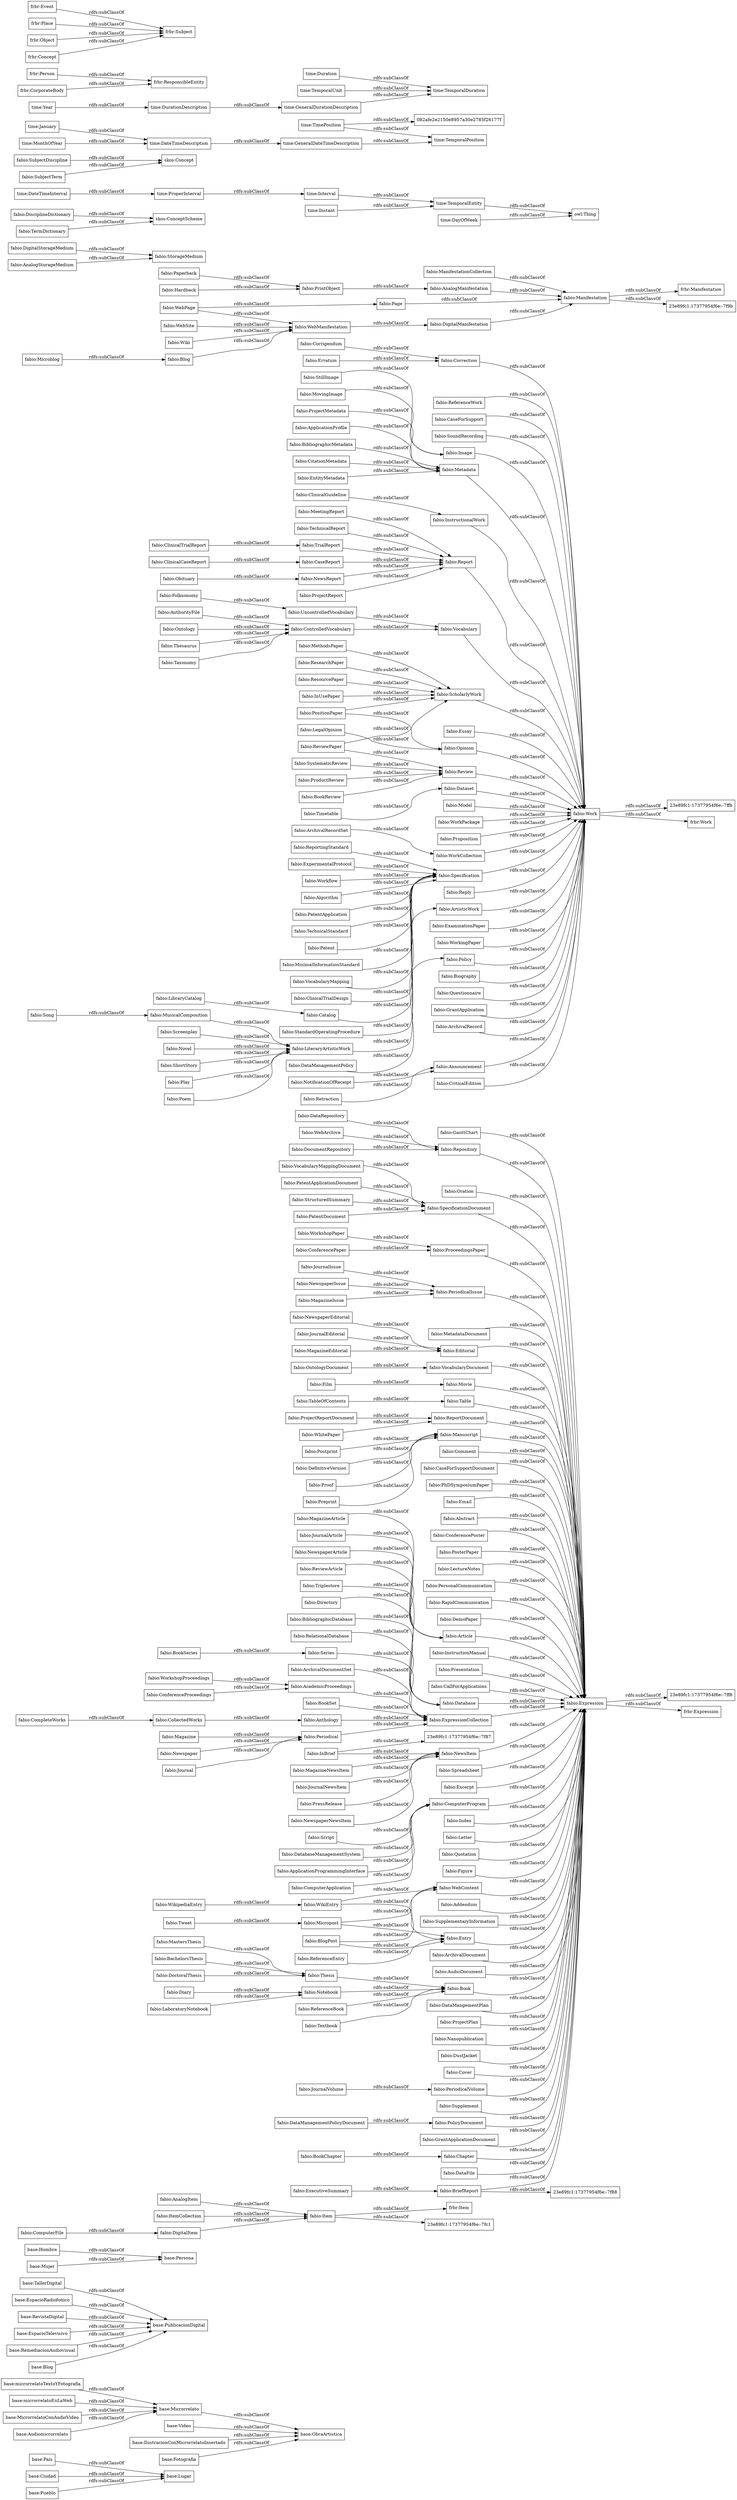 digraph ar2dtool_diagram { 
rankdir=LR;
size="1000"
node [shape = rectangle, color="black"]; "base:Pais" "base:Lugar" "base:Ciudad" "base:microrrelatoTextoYFotografia" "base:microrrelatoEnLaWeb" "base:TallerDigital" "base:EspacioRadiofonico" "base:Video" "base:ObraArtistica" "base:PublicacionDigital" "base:Persona" "base:RevistaDigital" "base:MicrorrelatoConAudioVideo" "base:EspacioTelevisivo" "base:Pueblo" "base:Hombre" "base:Mujer" "base:Audiomicrorrelato" "base:RemediacionAudiovisual" "base:IlustracionConMicrorrelatoInsertado" "base:Microrrelato" "base:Blog" "base:Fotografia" "fabio:AnalogItem" "fabio:Oration" "fabio:Song" "fabio:SpecificationDocument" "fabio:ProceedingsPaper" "fabio:ComputerFile" "fabio:ReferenceWork" "fabio:ReviewArticle" "fabio:MethodsPaper" "fabio:Diary" "fabio:ReferenceEntry" "fabio:LaboratoryNotebook" "fabio:ClinicalTrialReport" "fabio:ManifestationCollection" "23e89fc1:17377954f6e:-7ffb" "23e89fc1:17377954f6e:-7ff8" "fabio:PeriodicalIssue" "fabio:Textbook" "fabio:CaseForSupport" "fabio:SoundRecording" "fabio:MetadataDocument" "fabio:Editorial" "fabio:Correction" "fabio:PrintObject" "fabio:PressRelease" "fabio:Obituary" "fabio:ResearchPaper" "fabio:WebSite" "fabio:Image" "fabio:Metadata" "fabio:ArchivalDocumentSet" "fabio:BachelorsThesis" "fabio:DigitalStorageMedium" "fabio:Preprint" "fabio:Micropost" "fabio:VocabularyDocument" "fabio:BookChapter" "fabio:ConferencePaper" "fabio:Workflow" "fabio:Movie" "23e89fc1:17377954f6e:-7f87" "fabio:Table" "fabio:Ontology" "fabio:Thesaurus" "fabio:InstructionalWork" "fabio:Corrigendum" "fabio:SystematicReview" "fabio:Report" "fabio:Poem" "fabio:ArchivalRecordSet" "fabio:PatentDocument" "skos:ConceptScheme" "fabio:Vocabulary" "fabio:Screenplay" "fabio:Wiki" "fabio:DataRepository" "fabio:Postprint" "fabio:AcademicProceedings" "fabio:ReportDocument" "fabio:Manuscript" "fabio:JournalIssue" "fabio:StorageMedium" "fabio:RelationalDatabase" "fabio:Essay" "fabio:Comment" "fabio:NewspaperNewsItem" "fabio:Film" "fabio:EntityMetadata" "fabio:AnalogStorageMedium" "fabio:Thesis" "fabio:CaseForSupportDocument" "fabio:ProjectMetadata" "fabio:Tweet" "fabio:Algorithm" "fabio:PhDSymposiumPaper" "fabio:ComputerApplication" "fabio:Folksonomy" "fabio:ClinicalCaseReport" "fabio:ExecutiveSummary" "fabio:LegalOpinion" "fabio:ScholarlyWork" "fabio:NotificationOfReceipt" "fabio:Triplestore" "fabio:Email" "fabio:Abstract" "fabio:ConferencePoster" "fabio:LiteraryArtisticWork" "fabio:WebArchive" "fabio:DisciplineDictionary" "fabio:WebManifestation" "fabio:InBrief" "fabio:Novel" "fabio:PatentApplication" "fabio:Script" "fabio:DataManagementPolicyDocument" "fabio:ResourcePaper" "fabio:ConferenceProceedings" "fabio:Model" "fabio:PosterPaper" "fabio:TechnicalStandard" "fabio:LectureNotes" "fabio:PersonalCommunication" "fabio:DataManagementPolicy" "frbr:Item" "fabio:Erratum" "fabio:WikiEntry" "fabio:StillImage" "fabio:Item" "fabio:RapidCommunication" "fabio:TrialReport" "fabio:WorkPackage" "fabio:DemoPaper" "fabio:InUsePaper" "fabio:UncontrolledVocabulary" "fabio:Article" "fabio:InstructionManual" "fabio:Presentation" "fabio:Proposition" "fabio:CallForApplications" "fabio:WebPage" "fabio:Database" "fabio:VocabularyMappingDocument" "fabio:Patent" "fabio:Notebook" "fabio:Dataset" "fabio:MinimalInformationStandard" "fabio:PositionPaper" "fabio:ExpressionCollection" "fabio:NewsItem" "fabio:Microblog" "fabio:Magazine" "fabio:CaseReport" "23e89fc1:17377954f6e:-7f88" "fabio:ComputerProgram" "fabio:Spreadsheet" "fabio:BlogPost" "fabio:Excerpt" "fabio:ArtisticWork" "fabio:Entry" "fabio:Index" "fabio:JournalVolume" "fabio:JournalNewsItem" "fabio:ProductReview" "fabio:Taxonomy" "fabio:WorkCollection" "fabio:VocabularyMapping" "fabio:Letter" "fabio:WhitePaper" "fabio:Paperback" "fabio:Quotation" "fabio:PatentApplicationDocument" "fabio:Reply" "fabio:Figure" "fabio:BookReview" "fabio:Specification" "fabio:AnalogManifestation" "fabio:ControlledVocabulary" "fabio:BriefReport" "fabio:Addendum" "fabio:ExaminationPaper" "fabio:BookSeries" "fabio:Newspaper" "fabio:Retraction" "fabio:Review" "fabio:WorkshopPaper" "owl:Thing" "fabio:Opinion" "fabio:WorkshopProceedings" "fabio:Timetable" "fabio:SupplementaryInformation" "fabio:Book" "fabio:ReviewPaper" "fabio:WebContent" "fabio:MovingImage" "frbr:Expression" "fabio:ClinicalTrialDesign" "fabio:MagazineNewsItem" "fabio:ReferenceBook" "fabio:ItemCollection" "fabio:WikipediaEntry" "fabio:DefinitiveVersion" "fabio:ArchivalDocument" "fabio:StandardOperatingProcedure" "skos:Concept" "fabio:BookSet" "fabio:ReportingStandard" "fabio:ProjectReport" "fabio:Anthology" "fabio:MusicalComposition" "fabio:AudioDocument" "fabio:NewspaperIssue" "fabio:MagazineIssue" "fabio:Periodical" "fabio:Manifestation" "fabio:SubjectDiscipline" "fabio:Expression" "fabio:ProjectReportDocument" "fabio:WorkingPaper" "fabio:Catalog" "fabio:MagazineArticle" "fabio:Directory" "fabio:PeriodicalVolume" "fabio:NewspaperEditorial" "fabio:Policy" "23e89fc1:17377954f6e:-7fc1" "fabio:Page" "fabio:Biography" "fabio:Questionnaire" "fabio:MeetingReport" "fabio:DataMangementPlan" "fabio:ClinicalGuideline" "fabio:ShortStory" "fabio:StructuredSummary" "fabio:ProjectPlan" "fabio:CompleteWorks" "fabio:OntologyDocument" "fabio:DoctoralThesis" "fabio:DocumentRepository" "fabio:Nanopublication" "fabio:DustJacket" "fabio:Cover" "fabio:SubjectTerm" "fabio:Series" "fabio:JournalEditorial" "fabio:Hardback" "fabio:PolicyDocument" "fabio:MastersThesis" "fabio:Supplement" "frbr:Manifestation" "fabio:TableOfContents" "fabio:Chapter" "fabio:ExperimentalProtocol" "fabio:GrantApplicationDocument" "fabio:GrantApplication" "23e89fc1:17377954f6e:-7f9b" "fabio:TechnicalReport" "fabio:Repository" "fabio:DigitalItem" "fabio:CollectedWorks" "fabio:DigitalManifestation" "fabio:DataFile" "fabio:BibliographicDatabase" "fabio:ArchivalRecord" "fabio:TermDictionary" "fabio:ApplicationProfile" "fabio:NewsReport" "fabio:Journal" "frbr:Work" "fabio:Announcement" "fabio:DatabaseManagementSystem" "fabio:LibraryCatalog" "fabio:BibliographicMetadata" "fabio:CitationMetadata" "fabio:GanttChart" "fabio:AuthorityFile" "fabio:Blog" "fabio:MagazineEditorial" "fabio:Play" "fabio:CriticalEdition" "fabio:JournalArticle" "fabio:Work" "fabio:Proof" "fabio:ApplicationProgrammingInterface" "fabio:NewspaperArticle" "time:GeneralDateTimeDescription" "time:DateTimeInterval" "time:DurationDescription" "time:TemporalDuration" "time:Duration" "time:GeneralDurationDescription" "time:January" "time:ProperInterval" "time:TimePosition" "082afe2e2150e8957a30e2785f26177f" "time:TemporalPosition" "time:Interval" "time:TemporalEntity" "time:Year" "time:MonthOfYear" "time:DateTimeDescription" "time:TemporalUnit" "time:Instant" "time:DayOfWeek" "frbr:Person" "frbr:Subject" "frbr:ResponsibleEntity" "frbr:CorporateBody" "frbr:Event" "frbr:Place" "frbr:Object" "frbr:Concept" ; /*classes style*/
	"fabio:Newspaper" -> "fabio:Periodical" [ label = "rdfs:subClassOf" ];
	"fabio:Wiki" -> "fabio:WebManifestation" [ label = "rdfs:subClassOf" ];
	"time:Year" -> "time:DurationDescription" [ label = "rdfs:subClassOf" ];
	"fabio:SubjectTerm" -> "skos:Concept" [ label = "rdfs:subClassOf" ];
	"fabio:Policy" -> "fabio:Work" [ label = "rdfs:subClassOf" ];
	"time:Instant" -> "time:TemporalEntity" [ label = "rdfs:subClassOf" ];
	"fabio:WhitePaper" -> "fabio:ReportDocument" [ label = "rdfs:subClassOf" ];
	"fabio:MethodsPaper" -> "fabio:ScholarlyWork" [ label = "rdfs:subClassOf" ];
	"fabio:InstructionManual" -> "fabio:Expression" [ label = "rdfs:subClassOf" ];
	"fabio:RapidCommunication" -> "fabio:Expression" [ label = "rdfs:subClassOf" ];
	"fabio:Hardback" -> "fabio:PrintObject" [ label = "rdfs:subClassOf" ];
	"fabio:ArchivalRecordSet" -> "fabio:WorkCollection" [ label = "rdfs:subClassOf" ];
	"fabio:ExecutiveSummary" -> "fabio:BriefReport" [ label = "rdfs:subClassOf" ];
	"base:microrrelatoEnLaWeb" -> "base:Microrrelato" [ label = "rdfs:subClassOf" ];
	"fabio:InBrief" -> "23e89fc1:17377954f6e:-7f87" [ label = "rdfs:subClassOf" ];
	"fabio:InBrief" -> "fabio:NewsItem" [ label = "rdfs:subClassOf" ];
	"fabio:ComputerProgram" -> "fabio:Expression" [ label = "rdfs:subClassOf" ];
	"fabio:Page" -> "fabio:Manifestation" [ label = "rdfs:subClassOf" ];
	"fabio:DigitalStorageMedium" -> "fabio:StorageMedium" [ label = "rdfs:subClassOf" ];
	"base:Blog" -> "base:PublicacionDigital" [ label = "rdfs:subClassOf" ];
	"fabio:Editorial" -> "fabio:Expression" [ label = "rdfs:subClassOf" ];
	"fabio:StillImage" -> "fabio:Image" [ label = "rdfs:subClassOf" ];
	"fabio:Entry" -> "fabio:Expression" [ label = "rdfs:subClassOf" ];
	"fabio:ClinicalCaseReport" -> "fabio:CaseReport" [ label = "rdfs:subClassOf" ];
	"fabio:InUsePaper" -> "fabio:ScholarlyWork" [ label = "rdfs:subClassOf" ];
	"fabio:Play" -> "fabio:LiteraryArtisticWork" [ label = "rdfs:subClassOf" ];
	"base:EspacioRadiofonico" -> "base:PublicacionDigital" [ label = "rdfs:subClassOf" ];
	"base:Hombre" -> "base:Persona" [ label = "rdfs:subClassOf" ];
	"fabio:MagazineIssue" -> "fabio:PeriodicalIssue" [ label = "rdfs:subClassOf" ];
	"fabio:Workflow" -> "fabio:Specification" [ label = "rdfs:subClassOf" ];
	"fabio:Article" -> "fabio:Expression" [ label = "rdfs:subClassOf" ];
	"fabio:PhDSymposiumPaper" -> "fabio:Expression" [ label = "rdfs:subClassOf" ];
	"fabio:Manuscript" -> "fabio:Expression" [ label = "rdfs:subClassOf" ];
	"fabio:Script" -> "fabio:ComputerProgram" [ label = "rdfs:subClassOf" ];
	"fabio:Spreadsheet" -> "fabio:Expression" [ label = "rdfs:subClassOf" ];
	"fabio:MagazineArticle" -> "fabio:Article" [ label = "rdfs:subClassOf" ];
	"fabio:Thesis" -> "fabio:Book" [ label = "rdfs:subClassOf" ];
	"fabio:ExpressionCollection" -> "fabio:Expression" [ label = "rdfs:subClassOf" ];
	"fabio:CallForApplications" -> "fabio:Expression" [ label = "rdfs:subClassOf" ];
	"fabio:JournalNewsItem" -> "fabio:NewsItem" [ label = "rdfs:subClassOf" ];
	"frbr:CorporateBody" -> "frbr:ResponsibleEntity" [ label = "rdfs:subClassOf" ];
	"time:DayOfWeek" -> "owl:Thing" [ label = "rdfs:subClassOf" ];
	"fabio:Correction" -> "fabio:Work" [ label = "rdfs:subClassOf" ];
	"base:IlustracionConMicrorrelatoInsertado" -> "base:ObraArtistica" [ label = "rdfs:subClassOf" ];
	"time:Interval" -> "time:TemporalEntity" [ label = "rdfs:subClassOf" ];
	"fabio:Proposition" -> "fabio:Work" [ label = "rdfs:subClassOf" ];
	"fabio:TechnicalStandard" -> "fabio:Specification" [ label = "rdfs:subClassOf" ];
	"fabio:PressRelease" -> "fabio:NewsItem" [ label = "rdfs:subClassOf" ];
	"base:MicrorrelatoConAudioVideo" -> "base:Microrrelato" [ label = "rdfs:subClassOf" ];
	"fabio:RelationalDatabase" -> "fabio:Database" [ label = "rdfs:subClassOf" ];
	"fabio:Series" -> "fabio:ExpressionCollection" [ label = "rdfs:subClassOf" ];
	"fabio:Periodical" -> "fabio:ExpressionCollection" [ label = "rdfs:subClassOf" ];
	"fabio:UncontrolledVocabulary" -> "fabio:Vocabulary" [ label = "rdfs:subClassOf" ];
	"frbr:Place" -> "frbr:Subject" [ label = "rdfs:subClassOf" ];
	"fabio:ArchivalDocument" -> "fabio:Expression" [ label = "rdfs:subClassOf" ];
	"fabio:AuthorityFile" -> "fabio:ControlledVocabulary" [ label = "rdfs:subClassOf" ];
	"fabio:MagazineNewsItem" -> "fabio:NewsItem" [ label = "rdfs:subClassOf" ];
	"fabio:Tweet" -> "fabio:Micropost" [ label = "rdfs:subClassOf" ];
	"fabio:Song" -> "fabio:MusicalComposition" [ label = "rdfs:subClassOf" ];
	"fabio:Paperback" -> "fabio:PrintObject" [ label = "rdfs:subClassOf" ];
	"fabio:Specification" -> "fabio:Work" [ label = "rdfs:subClassOf" ];
	"fabio:Preprint" -> "fabio:Manuscript" [ label = "rdfs:subClassOf" ];
	"fabio:ProjectReportDocument" -> "fabio:ReportDocument" [ label = "rdfs:subClassOf" ];
	"fabio:BlogPost" -> "fabio:Entry" [ label = "rdfs:subClassOf" ];
	"fabio:BlogPost" -> "fabio:WebContent" [ label = "rdfs:subClassOf" ];
	"fabio:Obituary" -> "fabio:NewsReport" [ label = "rdfs:subClassOf" ];
	"fabio:CaseReport" -> "fabio:Report" [ label = "rdfs:subClassOf" ];
	"fabio:Timetable" -> "fabio:Dataset" [ label = "rdfs:subClassOf" ];
	"fabio:WorkshopProceedings" -> "fabio:AcademicProceedings" [ label = "rdfs:subClassOf" ];
	"fabio:Retraction" -> "fabio:Announcement" [ label = "rdfs:subClassOf" ];
	"fabio:Image" -> "fabio:Work" [ label = "rdfs:subClassOf" ];
	"fabio:GrantApplication" -> "fabio:Work" [ label = "rdfs:subClassOf" ];
	"fabio:MagazineEditorial" -> "fabio:Editorial" [ label = "rdfs:subClassOf" ];
	"fabio:Textbook" -> "fabio:Book" [ label = "rdfs:subClassOf" ];
	"fabio:StandardOperatingProcedure" -> "fabio:Specification" [ label = "rdfs:subClassOf" ];
	"time:DateTimeInterval" -> "time:ProperInterval" [ label = "rdfs:subClassOf" ];
	"fabio:TableOfContents" -> "fabio:Table" [ label = "rdfs:subClassOf" ];
	"fabio:Table" -> "fabio:Expression" [ label = "rdfs:subClassOf" ];
	"fabio:JournalIssue" -> "fabio:PeriodicalIssue" [ label = "rdfs:subClassOf" ];
	"fabio:PeriodicalIssue" -> "fabio:Expression" [ label = "rdfs:subClassOf" ];
	"fabio:ClinicalTrialReport" -> "fabio:TrialReport" [ label = "rdfs:subClassOf" ];
	"fabio:Metadata" -> "fabio:Work" [ label = "rdfs:subClassOf" ];
	"time:GeneralDateTimeDescription" -> "time:TemporalPosition" [ label = "rdfs:subClassOf" ];
	"fabio:ReferenceWork" -> "fabio:Work" [ label = "rdfs:subClassOf" ];
	"fabio:Algorithm" -> "fabio:Specification" [ label = "rdfs:subClassOf" ];
	"fabio:Diary" -> "fabio:Notebook" [ label = "rdfs:subClassOf" ];
	"fabio:Review" -> "fabio:Work" [ label = "rdfs:subClassOf" ];
	"fabio:MusicalComposition" -> "fabio:LiteraryArtisticWork" [ label = "rdfs:subClassOf" ];
	"fabio:ReportingStandard" -> "fabio:Specification" [ label = "rdfs:subClassOf" ];
	"base:EspacioTelevisivo" -> "base:PublicacionDigital" [ label = "rdfs:subClassOf" ];
	"fabio:NewspaperArticle" -> "fabio:Article" [ label = "rdfs:subClassOf" ];
	"fabio:PeriodicalVolume" -> "fabio:Expression" [ label = "rdfs:subClassOf" ];
	"fabio:MastersThesis" -> "fabio:Thesis" [ label = "rdfs:subClassOf" ];
	"time:MonthOfYear" -> "time:DateTimeDescription" [ label = "rdfs:subClassOf" ];
	"fabio:ConferencePaper" -> "fabio:ProceedingsPaper" [ label = "rdfs:subClassOf" ];
	"fabio:Novel" -> "fabio:LiteraryArtisticWork" [ label = "rdfs:subClassOf" ];
	"fabio:VocabularyMapping" -> "fabio:Specification" [ label = "rdfs:subClassOf" ];
	"fabio:ResearchPaper" -> "fabio:ScholarlyWork" [ label = "rdfs:subClassOf" ];
	"fabio:DataFile" -> "fabio:Expression" [ label = "rdfs:subClassOf" ];
	"fabio:NewsReport" -> "fabio:Report" [ label = "rdfs:subClassOf" ];
	"fabio:NewsItem" -> "fabio:Expression" [ label = "rdfs:subClassOf" ];
	"fabio:Triplestore" -> "fabio:Database" [ label = "rdfs:subClassOf" ];
	"fabio:ClinicalTrialDesign" -> "fabio:Specification" [ label = "rdfs:subClassOf" ];
	"fabio:Cover" -> "fabio:Expression" [ label = "rdfs:subClassOf" ];
	"fabio:Directory" -> "fabio:Database" [ label = "rdfs:subClassOf" ];
	"fabio:Expression" -> "23e89fc1:17377954f6e:-7ff8" [ label = "rdfs:subClassOf" ];
	"fabio:Expression" -> "frbr:Expression" [ label = "rdfs:subClassOf" ];
	"fabio:TermDictionary" -> "skos:ConceptScheme" [ label = "rdfs:subClassOf" ];
	"fabio:Item" -> "23e89fc1:17377954f6e:-7fc1" [ label = "rdfs:subClassOf" ];
	"fabio:Item" -> "frbr:Item" [ label = "rdfs:subClassOf" ];
	"fabio:ArtisticWork" -> "fabio:Work" [ label = "rdfs:subClassOf" ];
	"fabio:DustJacket" -> "fabio:Expression" [ label = "rdfs:subClassOf" ];
	"fabio:Patent" -> "fabio:Specification" [ label = "rdfs:subClassOf" ];
	"fabio:Notebook" -> "fabio:Book" [ label = "rdfs:subClassOf" ];
	"fabio:Postprint" -> "fabio:Manuscript" [ label = "rdfs:subClassOf" ];
	"fabio:NewspaperIssue" -> "fabio:PeriodicalIssue" [ label = "rdfs:subClassOf" ];
	"time:DateTimeDescription" -> "time:GeneralDateTimeDescription" [ label = "rdfs:subClassOf" ];
	"time:ProperInterval" -> "time:Interval" [ label = "rdfs:subClassOf" ];
	"fabio:Addendum" -> "fabio:Expression" [ label = "rdfs:subClassOf" ];
	"fabio:WorkPackage" -> "fabio:Work" [ label = "rdfs:subClassOf" ];
	"fabio:Dataset" -> "fabio:Work" [ label = "rdfs:subClassOf" ];
	"fabio:NewspaperNewsItem" -> "fabio:NewsItem" [ label = "rdfs:subClassOf" ];
	"fabio:DataRepository" -> "fabio:Repository" [ label = "rdfs:subClassOf" ];
	"fabio:VocabularyMappingDocument" -> "fabio:SpecificationDocument" [ label = "rdfs:subClassOf" ];
	"fabio:ItemCollection" -> "fabio:Item" [ label = "rdfs:subClassOf" ];
	"fabio:Biography" -> "fabio:Work" [ label = "rdfs:subClassOf" ];
	"fabio:AudioDocument" -> "fabio:Expression" [ label = "rdfs:subClassOf" ];
	"fabio:Report" -> "fabio:Work" [ label = "rdfs:subClassOf" ];
	"fabio:GrantApplicationDocument" -> "fabio:Expression" [ label = "rdfs:subClassOf" ];
	"fabio:DefinitiveVersion" -> "fabio:Manuscript" [ label = "rdfs:subClassOf" ];
	"fabio:Ontology" -> "fabio:ControlledVocabulary" [ label = "rdfs:subClassOf" ];
	"fabio:Blog" -> "fabio:WebManifestation" [ label = "rdfs:subClassOf" ];
	"fabio:SystematicReview" -> "fabio:Review" [ label = "rdfs:subClassOf" ];
	"fabio:Magazine" -> "fabio:Periodical" [ label = "rdfs:subClassOf" ];
	"base:Pueblo" -> "base:Lugar" [ label = "rdfs:subClassOf" ];
	"fabio:ResourcePaper" -> "fabio:ScholarlyWork" [ label = "rdfs:subClassOf" ];
	"fabio:JournalEditorial" -> "fabio:Editorial" [ label = "rdfs:subClassOf" ];
	"fabio:AcademicProceedings" -> "fabio:ExpressionCollection" [ label = "rdfs:subClassOf" ];
	"fabio:LaboratoryNotebook" -> "fabio:Notebook" [ label = "rdfs:subClassOf" ];
	"fabio:Oration" -> "fabio:Expression" [ label = "rdfs:subClassOf" ];
	"fabio:DemoPaper" -> "fabio:Expression" [ label = "rdfs:subClassOf" ];
	"fabio:BookChapter" -> "fabio:Chapter" [ label = "rdfs:subClassOf" ];
	"fabio:PrintObject" -> "fabio:AnalogManifestation" [ label = "rdfs:subClassOf" ];
	"fabio:BachelorsThesis" -> "fabio:Thesis" [ label = "rdfs:subClassOf" ];
	"fabio:Manifestation" -> "23e89fc1:17377954f6e:-7f9b" [ label = "rdfs:subClassOf" ];
	"fabio:Manifestation" -> "frbr:Manifestation" [ label = "rdfs:subClassOf" ];
	"fabio:StructuredSummary" -> "fabio:SpecificationDocument" [ label = "rdfs:subClassOf" ];
	"fabio:Excerpt" -> "fabio:Expression" [ label = "rdfs:subClassOf" ];
	"fabio:CaseForSupportDocument" -> "fabio:Expression" [ label = "rdfs:subClassOf" ];
	"fabio:SoundRecording" -> "fabio:Work" [ label = "rdfs:subClassOf" ];
	"fabio:MinimalInformationStandard" -> "fabio:Specification" [ label = "rdfs:subClassOf" ];
	"fabio:VocabularyDocument" -> "fabio:Expression" [ label = "rdfs:subClassOf" ];
	"fabio:ConferenceProceedings" -> "fabio:AcademicProceedings" [ label = "rdfs:subClassOf" ];
	"fabio:ManifestationCollection" -> "fabio:Manifestation" [ label = "rdfs:subClassOf" ];
	"fabio:ExaminationPaper" -> "fabio:Work" [ label = "rdfs:subClassOf" ];
	"fabio:GanttChart" -> "fabio:Expression" [ label = "rdfs:subClassOf" ];
	"fabio:Supplement" -> "fabio:Expression" [ label = "rdfs:subClassOf" ];
	"fabio:BookSet" -> "fabio:ExpressionCollection" [ label = "rdfs:subClassOf" ];
	"time:GeneralDurationDescription" -> "time:TemporalDuration" [ label = "rdfs:subClassOf" ];
	"fabio:ReviewPaper" -> "fabio:Review" [ label = "rdfs:subClassOf" ];
	"fabio:ReviewPaper" -> "fabio:ScholarlyWork" [ label = "rdfs:subClassOf" ];
	"fabio:Corrigendum" -> "fabio:Correction" [ label = "rdfs:subClassOf" ];
	"fabio:CaseForSupport" -> "fabio:Work" [ label = "rdfs:subClassOf" ];
	"fabio:DigitalItem" -> "fabio:Item" [ label = "rdfs:subClassOf" ];
	"fabio:SubjectDiscipline" -> "skos:Concept" [ label = "rdfs:subClassOf" ];
	"fabio:Database" -> "fabio:Expression" [ label = "rdfs:subClassOf" ];
	"fabio:ShortStory" -> "fabio:LiteraryArtisticWork" [ label = "rdfs:subClassOf" ];
	"fabio:WebSite" -> "fabio:WebManifestation" [ label = "rdfs:subClassOf" ];
	"fabio:CitationMetadata" -> "fabio:Metadata" [ label = "rdfs:subClassOf" ];
	"fabio:DocumentRepository" -> "fabio:Repository" [ label = "rdfs:subClassOf" ];
	"fabio:Index" -> "fabio:Expression" [ label = "rdfs:subClassOf" ];
	"fabio:Work" -> "23e89fc1:17377954f6e:-7ffb" [ label = "rdfs:subClassOf" ];
	"fabio:Work" -> "frbr:Work" [ label = "rdfs:subClassOf" ];
	"base:Audiomicrorrelato" -> "base:Microrrelato" [ label = "rdfs:subClassOf" ];
	"fabio:JournalArticle" -> "fabio:Article" [ label = "rdfs:subClassOf" ];
	"fabio:CollectedWorks" -> "fabio:Anthology" [ label = "rdfs:subClassOf" ];
	"fabio:AnalogManifestation" -> "fabio:Manifestation" [ label = "rdfs:subClassOf" ];
	"fabio:EntityMetadata" -> "fabio:Metadata" [ label = "rdfs:subClassOf" ];
	"fabio:Abstract" -> "fabio:Expression" [ label = "rdfs:subClassOf" ];
	"fabio:LiteraryArtisticWork" -> "fabio:ArtisticWork" [ label = "rdfs:subClassOf" ];
	"fabio:ConferencePoster" -> "fabio:Expression" [ label = "rdfs:subClassOf" ];
	"frbr:Object" -> "frbr:Subject" [ label = "rdfs:subClassOf" ];
	"frbr:Event" -> "frbr:Subject" [ label = "rdfs:subClassOf" ];
	"fabio:WebArchive" -> "fabio:Repository" [ label = "rdfs:subClassOf" ];
	"fabio:WebManifestation" -> "fabio:DigitalManifestation" [ label = "rdfs:subClassOf" ];
	"time:TemporalUnit" -> "time:TemporalDuration" [ label = "rdfs:subClassOf" ];
	"fabio:WorkshopPaper" -> "fabio:ProceedingsPaper" [ label = "rdfs:subClassOf" ];
	"fabio:Catalog" -> "fabio:Specification" [ label = "rdfs:subClassOf" ];
	"time:DurationDescription" -> "time:GeneralDurationDescription" [ label = "rdfs:subClassOf" ];
	"fabio:BookReview" -> "fabio:Review" [ label = "rdfs:subClassOf" ];
	"fabio:Essay" -> "fabio:Work" [ label = "rdfs:subClassOf" ];
	"fabio:DataMangementPlan" -> "fabio:Expression" [ label = "rdfs:subClassOf" ];
	"base:RemediacionAudiovisual" -> "base:PublicacionDigital" [ label = "rdfs:subClassOf" ];
	"fabio:Folksonomy" -> "fabio:UncontrolledVocabulary" [ label = "rdfs:subClassOf" ];
	"frbr:Concept" -> "frbr:Subject" [ label = "rdfs:subClassOf" ];
	"fabio:DatabaseManagementSystem" -> "fabio:ComputerProgram" [ label = "rdfs:subClassOf" ];
	"time:January" -> "time:DateTimeDescription" [ label = "rdfs:subClassOf" ];
	"fabio:Chapter" -> "fabio:Expression" [ label = "rdfs:subClassOf" ];
	"fabio:PatentApplicationDocument" -> "fabio:SpecificationDocument" [ label = "rdfs:subClassOf" ];
	"fabio:ReportDocument" -> "fabio:Expression" [ label = "rdfs:subClassOf" ];
	"fabio:ProductReview" -> "fabio:Review" [ label = "rdfs:subClassOf" ];
	"fabio:TechnicalReport" -> "fabio:Report" [ label = "rdfs:subClassOf" ];
	"fabio:NewspaperEditorial" -> "fabio:Editorial" [ label = "rdfs:subClassOf" ];
	"fabio:Repository" -> "fabio:Expression" [ label = "rdfs:subClassOf" ];
	"fabio:ExperimentalProtocol" -> "fabio:Specification" [ label = "rdfs:subClassOf" ];
	"fabio:PatentApplication" -> "fabio:Specification" [ label = "rdfs:subClassOf" ];
	"fabio:Erratum" -> "fabio:Correction" [ label = "rdfs:subClassOf" ];
	"fabio:Vocabulary" -> "fabio:Work" [ label = "rdfs:subClassOf" ];
	"fabio:WikiEntry" -> "fabio:Entry" [ label = "rdfs:subClassOf" ];
	"fabio:WikiEntry" -> "fabio:WebContent" [ label = "rdfs:subClassOf" ];
	"fabio:ReferenceBook" -> "fabio:Book" [ label = "rdfs:subClassOf" ];
	"fabio:BibliographicMetadata" -> "fabio:Metadata" [ label = "rdfs:subClassOf" ];
	"fabio:Announcement" -> "fabio:Work" [ label = "rdfs:subClassOf" ];
	"fabio:LibraryCatalog" -> "fabio:Catalog" [ label = "rdfs:subClassOf" ];
	"fabio:DigitalManifestation" -> "fabio:Manifestation" [ label = "rdfs:subClassOf" ];
	"fabio:Journal" -> "fabio:Periodical" [ label = "rdfs:subClassOf" ];
	"base:Video" -> "base:ObraArtistica" [ label = "rdfs:subClassOf" ];
	"fabio:ReviewArticle" -> "fabio:Article" [ label = "rdfs:subClassOf" ];
	"fabio:Micropost" -> "fabio:WebContent" [ label = "rdfs:subClassOf" ];
	"fabio:Micropost" -> "fabio:Entry" [ label = "rdfs:subClassOf" ];
	"fabio:Movie" -> "fabio:Expression" [ label = "rdfs:subClassOf" ];
	"base:Pais" -> "base:Lugar" [ label = "rdfs:subClassOf" ];
	"fabio:PositionPaper" -> "fabio:ScholarlyWork" [ label = "rdfs:subClassOf" ];
	"fabio:PositionPaper" -> "fabio:Opinion" [ label = "rdfs:subClassOf" ];
	"fabio:LectureNotes" -> "fabio:Expression" [ label = "rdfs:subClassOf" ];
	"fabio:DisciplineDictionary" -> "skos:ConceptScheme" [ label = "rdfs:subClassOf" ];
	"fabio:PosterPaper" -> "fabio:Expression" [ label = "rdfs:subClassOf" ];
	"time:Duration" -> "time:TemporalDuration" [ label = "rdfs:subClassOf" ];
	"fabio:BriefReport" -> "fabio:Expression" [ label = "rdfs:subClassOf" ];
	"fabio:BriefReport" -> "23e89fc1:17377954f6e:-7f88" [ label = "rdfs:subClassOf" ];
	"fabio:ComputerApplication" -> "fabio:ComputerProgram" [ label = "rdfs:subClassOf" ];
	"fabio:Proof" -> "fabio:Manuscript" [ label = "rdfs:subClassOf" ];
	"fabio:WorkCollection" -> "fabio:Work" [ label = "rdfs:subClassOf" ];
	"fabio:InstructionalWork" -> "fabio:Work" [ label = "rdfs:subClassOf" ];
	"base:Microrrelato" -> "base:ObraArtistica" [ label = "rdfs:subClassOf" ];
	"fabio:Letter" -> "fabio:Expression" [ label = "rdfs:subClassOf" ];
	"fabio:SpecificationDocument" -> "fabio:Expression" [ label = "rdfs:subClassOf" ];
	"fabio:ControlledVocabulary" -> "fabio:Vocabulary" [ label = "rdfs:subClassOf" ];
	"fabio:ComputerFile" -> "fabio:DigitalItem" [ label = "rdfs:subClassOf" ];
	"fabio:MovingImage" -> "fabio:Image" [ label = "rdfs:subClassOf" ];
	"fabio:JournalVolume" -> "fabio:PeriodicalVolume" [ label = "rdfs:subClassOf" ];
	"fabio:ApplicationProfile" -> "fabio:Metadata" [ label = "rdfs:subClassOf" ];
	"fabio:OntologyDocument" -> "fabio:VocabularyDocument" [ label = "rdfs:subClassOf" ];
	"base:TallerDigital" -> "base:PublicacionDigital" [ label = "rdfs:subClassOf" ];
	"base:Ciudad" -> "base:Lugar" [ label = "rdfs:subClassOf" ];
	"fabio:Model" -> "fabio:Work" [ label = "rdfs:subClassOf" ];
	"fabio:WebContent" -> "fabio:Expression" [ label = "rdfs:subClassOf" ];
	"fabio:Screenplay" -> "fabio:LiteraryArtisticWork" [ label = "rdfs:subClassOf" ];
	"fabio:Film" -> "fabio:Movie" [ label = "rdfs:subClassOf" ];
	"fabio:DataManagementPolicy" -> "fabio:Policy" [ label = "rdfs:subClassOf" ];
	"time:TemporalEntity" -> "owl:Thing" [ label = "rdfs:subClassOf" ];
	"fabio:Poem" -> "fabio:LiteraryArtisticWork" [ label = "rdfs:subClassOf" ];
	"fabio:PersonalCommunication" -> "fabio:Expression" [ label = "rdfs:subClassOf" ];
	"fabio:Email" -> "fabio:Expression" [ label = "rdfs:subClassOf" ];
	"fabio:Opinion" -> "fabio:Work" [ label = "rdfs:subClassOf" ];
	"fabio:CompleteWorks" -> "fabio:CollectedWorks" [ label = "rdfs:subClassOf" ];
	"fabio:SupplementaryInformation" -> "fabio:Expression" [ label = "rdfs:subClassOf" ];
	"fabio:MeetingReport" -> "fabio:Report" [ label = "rdfs:subClassOf" ];
	"base:Mujer" -> "base:Persona" [ label = "rdfs:subClassOf" ];
	"fabio:LegalOpinion" -> "fabio:Opinion" [ label = "rdfs:subClassOf" ];
	"fabio:Microblog" -> "fabio:Blog" [ label = "rdfs:subClassOf" ];
	"fabio:DoctoralThesis" -> "fabio:Thesis" [ label = "rdfs:subClassOf" ];
	"fabio:DataManagementPolicyDocument" -> "fabio:PolicyDocument" [ label = "rdfs:subClassOf" ];
	"base:microrrelatoTextoYFotografia" -> "base:Microrrelato" [ label = "rdfs:subClassOf" ];
	"fabio:ClinicalGuideline" -> "fabio:InstructionalWork" [ label = "rdfs:subClassOf" ];
	"fabio:NotificationOfReceipt" -> "fabio:Announcement" [ label = "rdfs:subClassOf" ];
	"fabio:Comment" -> "fabio:Expression" [ label = "rdfs:subClassOf" ];
	"fabio:PolicyDocument" -> "fabio:Expression" [ label = "rdfs:subClassOf" ];
	"fabio:MetadataDocument" -> "fabio:Expression" [ label = "rdfs:subClassOf" ];
	"fabio:WebPage" -> "fabio:WebManifestation" [ label = "rdfs:subClassOf" ];
	"fabio:WebPage" -> "fabio:Page" [ label = "rdfs:subClassOf" ];
	"fabio:WikipediaEntry" -> "fabio:WikiEntry" [ label = "rdfs:subClassOf" ];
	"fabio:ProceedingsPaper" -> "fabio:Expression" [ label = "rdfs:subClassOf" ];
	"fabio:Reply" -> "fabio:Work" [ label = "rdfs:subClassOf" ];
	"fabio:ReferenceEntry" -> "fabio:Entry" [ label = "rdfs:subClassOf" ];
	"fabio:ApplicationProgrammingInterface" -> "fabio:ComputerProgram" [ label = "rdfs:subClassOf" ];
	"fabio:WorkingPaper" -> "fabio:Work" [ label = "rdfs:subClassOf" ];
	"time:TimePosition" -> "082afe2e2150e8957a30e2785f26177f" [ label = "rdfs:subClassOf" ];
	"time:TimePosition" -> "time:TemporalPosition" [ label = "rdfs:subClassOf" ];
	"fabio:Questionnaire" -> "fabio:Work" [ label = "rdfs:subClassOf" ];
	"fabio:TrialReport" -> "fabio:Report" [ label = "rdfs:subClassOf" ];
	"fabio:AnalogStorageMedium" -> "fabio:StorageMedium" [ label = "rdfs:subClassOf" ];
	"fabio:BookSeries" -> "fabio:Series" [ label = "rdfs:subClassOf" ];
	"fabio:ArchivalDocumentSet" -> "fabio:ExpressionCollection" [ label = "rdfs:subClassOf" ];
	"fabio:Nanopublication" -> "fabio:Expression" [ label = "rdfs:subClassOf" ];
	"fabio:BibliographicDatabase" -> "fabio:Database" [ label = "rdfs:subClassOf" ];
	"base:RevistaDigital" -> "base:PublicacionDigital" [ label = "rdfs:subClassOf" ];
	"fabio:Presentation" -> "fabio:Expression" [ label = "rdfs:subClassOf" ];
	"fabio:PatentDocument" -> "fabio:SpecificationDocument" [ label = "rdfs:subClassOf" ];
	"fabio:Figure" -> "fabio:Expression" [ label = "rdfs:subClassOf" ];
	"fabio:ProjectPlan" -> "fabio:Expression" [ label = "rdfs:subClassOf" ];
	"frbr:Person" -> "frbr:ResponsibleEntity" [ label = "rdfs:subClassOf" ];
	"fabio:Book" -> "fabio:Expression" [ label = "rdfs:subClassOf" ];
	"fabio:CriticalEdition" -> "fabio:Work" [ label = "rdfs:subClassOf" ];
	"base:Fotografia" -> "base:ObraArtistica" [ label = "rdfs:subClassOf" ];
	"fabio:ProjectMetadata" -> "fabio:Metadata" [ label = "rdfs:subClassOf" ];
	"fabio:ScholarlyWork" -> "fabio:Work" [ label = "rdfs:subClassOf" ];
	"fabio:Anthology" -> "fabio:ExpressionCollection" [ label = "rdfs:subClassOf" ];
	"fabio:Quotation" -> "fabio:Expression" [ label = "rdfs:subClassOf" ];
	"fabio:Taxonomy" -> "fabio:ControlledVocabulary" [ label = "rdfs:subClassOf" ];
	"fabio:AnalogItem" -> "fabio:Item" [ label = "rdfs:subClassOf" ];
	"fabio:Thesaurus" -> "fabio:ControlledVocabulary" [ label = "rdfs:subClassOf" ];
	"fabio:ArchivalRecord" -> "fabio:Work" [ label = "rdfs:subClassOf" ];
	"fabio:ProjectReport" -> "fabio:Report" [ label = "rdfs:subClassOf" ];

}
